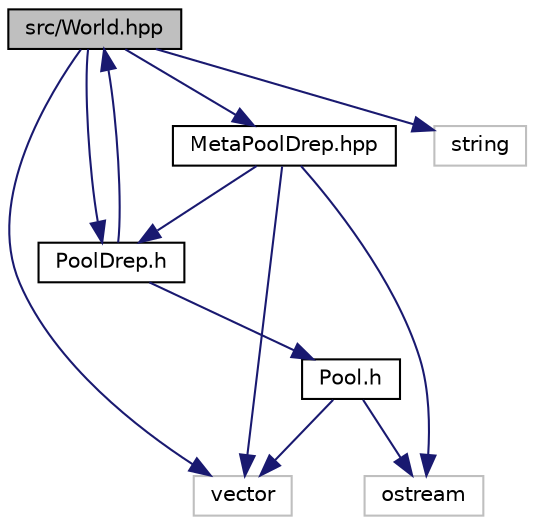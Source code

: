 digraph "src/World.hpp"
{
  edge [fontname="Helvetica",fontsize="10",labelfontname="Helvetica",labelfontsize="10"];
  node [fontname="Helvetica",fontsize="10",shape=record];
  Node0 [label="src/World.hpp",height=0.2,width=0.4,color="black", fillcolor="grey75", style="filled", fontcolor="black"];
  Node0 -> Node1 [color="midnightblue",fontsize="10",style="solid"];
  Node1 [label="vector",height=0.2,width=0.4,color="grey75", fillcolor="white", style="filled"];
  Node0 -> Node2 [color="midnightblue",fontsize="10",style="solid"];
  Node2 [label="string",height=0.2,width=0.4,color="grey75", fillcolor="white", style="filled"];
  Node0 -> Node3 [color="midnightblue",fontsize="10",style="solid"];
  Node3 [label="MetaPoolDrep.hpp",height=0.2,width=0.4,color="black", fillcolor="white", style="filled",URL="$_meta_pool_drep_8hpp.html",tooltip="A Pool of Drepanocitose Pools. "];
  Node3 -> Node1 [color="midnightblue",fontsize="10",style="solid"];
  Node3 -> Node4 [color="midnightblue",fontsize="10",style="solid"];
  Node4 [label="ostream",height=0.2,width=0.4,color="grey75", fillcolor="white", style="filled"];
  Node3 -> Node5 [color="midnightblue",fontsize="10",style="solid"];
  Node5 [label="PoolDrep.h",height=0.2,width=0.4,color="black", fillcolor="white", style="filled",URL="$_pool_drep_8h.html",tooltip="Generates a pool of alleles using the sickle cell anemia. This is class inherits of pool and uses the..."];
  Node5 -> Node6 [color="midnightblue",fontsize="10",style="solid"];
  Node6 [label="Pool.h",height=0.2,width=0.4,color="black", fillcolor="white", style="filled",URL="$_pool_8h.html",tooltip="generates a pool of alleles "];
  Node6 -> Node1 [color="midnightblue",fontsize="10",style="solid"];
  Node6 -> Node4 [color="midnightblue",fontsize="10",style="solid"];
  Node5 -> Node0 [color="midnightblue",fontsize="10",style="solid"];
  Node0 -> Node5 [color="midnightblue",fontsize="10",style="solid"];
}
